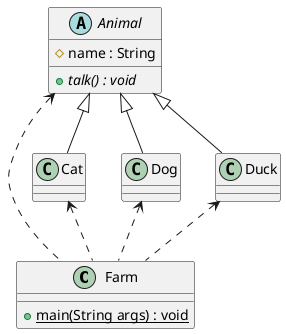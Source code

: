 @startuml

class Farm {
  {static} + main(String args) : void
}

abstract class Animal {
  # name : String
  {abstract} + talk() : void
}

class Cat
class Dog
class Duck

Animal <|-- Cat
Animal <|-- Dog
Animal <|-- Duck


Animal <.. Farm
Cat <.. Farm
Dog <.. Farm
Duck <.. Farm

@enduml
